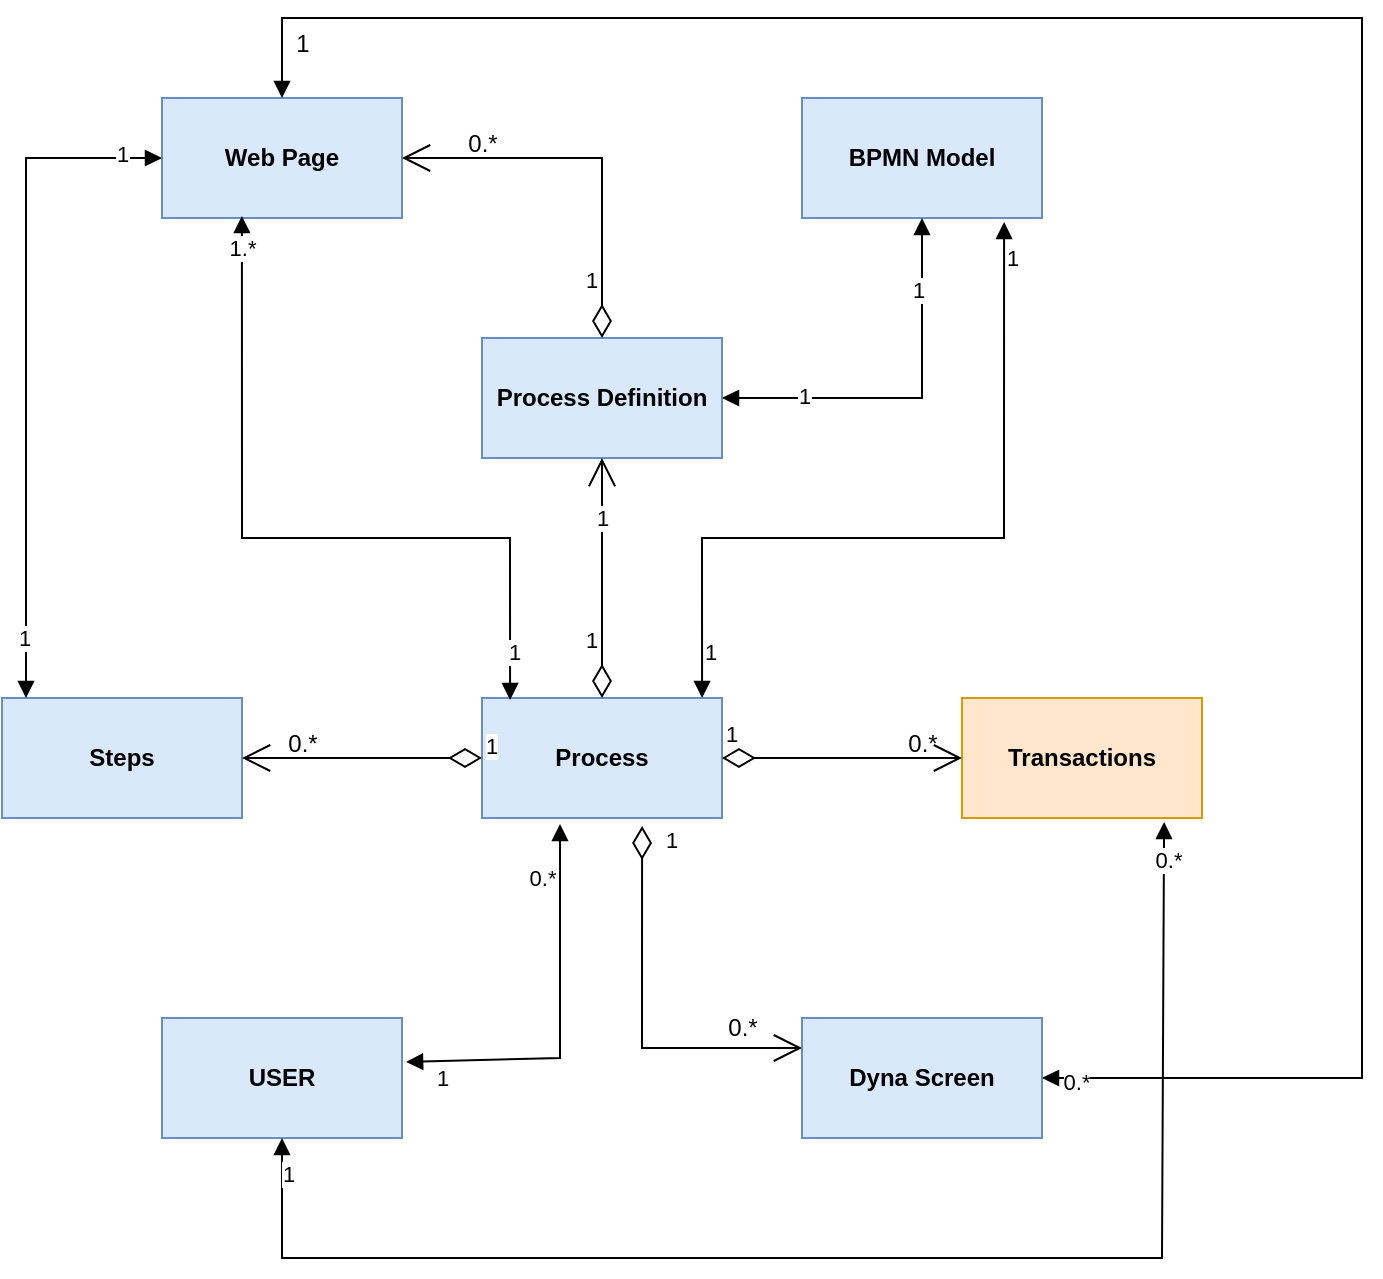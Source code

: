 <mxfile version="22.1.0" type="device">
  <diagram name="Page-1" id="k9UNR40o6eMW8pH5uKdg">
    <mxGraphModel dx="954" dy="1813" grid="1" gridSize="10" guides="1" tooltips="1" connect="1" arrows="1" fold="1" page="1" pageScale="1" pageWidth="827" pageHeight="1169" math="0" shadow="0">
      <root>
        <mxCell id="0" />
        <mxCell id="1" parent="0" />
        <mxCell id="-I0U8ej934PMOTIwb44J-1" value="Process" style="rounded=0;whiteSpace=wrap;html=1;fillColor=#dae8fc;strokeColor=#6c8ebf;fontStyle=1" parent="1" vertex="1">
          <mxGeometry x="320" y="280" width="120" height="60" as="geometry" />
        </mxCell>
        <mxCell id="-I0U8ej934PMOTIwb44J-2" value="Process Definition" style="rounded=0;whiteSpace=wrap;html=1;fillColor=#dae8fc;strokeColor=#6c8ebf;fontStyle=1" parent="1" vertex="1">
          <mxGeometry x="320" y="100" width="120" height="60" as="geometry" />
        </mxCell>
        <mxCell id="-I0U8ej934PMOTIwb44J-3" value="BPMN Model" style="rounded=0;whiteSpace=wrap;html=1;fillColor=#dae8fc;strokeColor=#6c8ebf;fontStyle=1" parent="1" vertex="1">
          <mxGeometry x="480" y="-20" width="120" height="60" as="geometry" />
        </mxCell>
        <mxCell id="-I0U8ej934PMOTIwb44J-4" value="Web Page" style="rounded=0;whiteSpace=wrap;html=1;fillColor=#dae8fc;strokeColor=#6c8ebf;fontStyle=1" parent="1" vertex="1">
          <mxGeometry x="160" y="-20" width="120" height="60" as="geometry" />
        </mxCell>
        <mxCell id="-I0U8ej934PMOTIwb44J-6" value="USER" style="rounded=0;whiteSpace=wrap;html=1;fillColor=#dae8fc;strokeColor=#6c8ebf;fontStyle=1" parent="1" vertex="1">
          <mxGeometry x="160" y="440" width="120" height="60" as="geometry" />
        </mxCell>
        <mxCell id="-I0U8ej934PMOTIwb44J-7" value="Transactions" style="rounded=0;whiteSpace=wrap;html=1;fillColor=#ffe6cc;strokeColor=#d79b00;fontStyle=1" parent="1" vertex="1">
          <mxGeometry x="560" y="280" width="120" height="60" as="geometry" />
        </mxCell>
        <mxCell id="-I0U8ej934PMOTIwb44J-8" value="Steps" style="rounded=0;whiteSpace=wrap;html=1;fillColor=#dae8fc;strokeColor=#6c8ebf;fontStyle=1" parent="1" vertex="1">
          <mxGeometry x="80" y="280" width="120" height="60" as="geometry" />
        </mxCell>
        <mxCell id="-I0U8ej934PMOTIwb44J-9" value="Dyna Screen" style="rounded=0;whiteSpace=wrap;html=1;fillColor=#dae8fc;strokeColor=#6c8ebf;fontStyle=1" parent="1" vertex="1">
          <mxGeometry x="480" y="440" width="120" height="60" as="geometry" />
        </mxCell>
        <mxCell id="-I0U8ej934PMOTIwb44J-14" value="" style="endArrow=block;startArrow=block;endFill=1;startFill=1;html=1;rounded=0;exitX=1.017;exitY=0.367;exitDx=0;exitDy=0;entryX=0.325;entryY=1.05;entryDx=0;entryDy=0;entryPerimeter=0;exitPerimeter=0;" parent="1" source="-I0U8ej934PMOTIwb44J-6" target="-I0U8ej934PMOTIwb44J-1" edge="1">
          <mxGeometry width="160" relative="1" as="geometry">
            <mxPoint x="340" y="270" as="sourcePoint" />
            <mxPoint x="500" y="270" as="targetPoint" />
            <Array as="points">
              <mxPoint x="359" y="460" />
            </Array>
          </mxGeometry>
        </mxCell>
        <mxCell id="-I0U8ej934PMOTIwb44J-15" value="1" style="edgeLabel;html=1;align=center;verticalAlign=middle;resizable=0;points=[];" parent="-I0U8ej934PMOTIwb44J-14" vertex="1" connectable="0">
          <mxGeometry x="-0.566" y="1" relative="1" as="geometry">
            <mxPoint x="-24" y="10" as="offset" />
          </mxGeometry>
        </mxCell>
        <mxCell id="-I0U8ej934PMOTIwb44J-16" value="0.*" style="edgeLabel;html=1;align=center;verticalAlign=middle;resizable=0;points=[];" parent="-I0U8ej934PMOTIwb44J-14" vertex="1" connectable="0">
          <mxGeometry x="0.628" y="2" relative="1" as="geometry">
            <mxPoint x="-7" y="-9" as="offset" />
          </mxGeometry>
        </mxCell>
        <mxCell id="-I0U8ej934PMOTIwb44J-24" value="1" style="endArrow=open;html=1;endSize=12;startArrow=diamondThin;startSize=14;startFill=0;edgeStyle=orthogonalEdgeStyle;align=left;verticalAlign=bottom;rounded=0;exitX=0.667;exitY=1.067;exitDx=0;exitDy=0;exitPerimeter=0;entryX=0;entryY=0.25;entryDx=0;entryDy=0;" parent="1" source="-I0U8ej934PMOTIwb44J-1" target="-I0U8ej934PMOTIwb44J-9" edge="1">
          <mxGeometry x="-0.833" y="10" relative="1" as="geometry">
            <mxPoint x="340" y="260" as="sourcePoint" />
            <mxPoint x="500" y="260" as="targetPoint" />
            <Array as="points">
              <mxPoint x="400" y="455" />
            </Array>
            <mxPoint as="offset" />
          </mxGeometry>
        </mxCell>
        <mxCell id="-I0U8ej934PMOTIwb44J-26" value="1" style="endArrow=open;html=1;endSize=12;startArrow=diamondThin;startSize=14;startFill=0;edgeStyle=orthogonalEdgeStyle;align=left;verticalAlign=bottom;rounded=0;entryX=0;entryY=0.5;entryDx=0;entryDy=0;exitX=1;exitY=0.5;exitDx=0;exitDy=0;" parent="1" source="-I0U8ej934PMOTIwb44J-1" target="-I0U8ej934PMOTIwb44J-7" edge="1">
          <mxGeometry x="-1" y="3" relative="1" as="geometry">
            <mxPoint x="410" y="325" as="sourcePoint" />
            <mxPoint x="530" y="310" as="targetPoint" />
            <Array as="points" />
            <mxPoint as="offset" />
          </mxGeometry>
        </mxCell>
        <mxCell id="-I0U8ej934PMOTIwb44J-27" value="1" style="endArrow=open;html=1;endSize=12;startArrow=diamondThin;startSize=14;startFill=0;edgeStyle=orthogonalEdgeStyle;align=left;verticalAlign=bottom;rounded=0;entryX=1;entryY=0.5;entryDx=0;entryDy=0;exitX=0;exitY=0.5;exitDx=0;exitDy=0;" parent="1" source="-I0U8ej934PMOTIwb44J-1" target="-I0U8ej934PMOTIwb44J-8" edge="1">
          <mxGeometry x="-1" y="3" relative="1" as="geometry">
            <mxPoint x="190" y="360" as="sourcePoint" />
            <mxPoint x="310" y="360" as="targetPoint" />
            <Array as="points" />
            <mxPoint as="offset" />
          </mxGeometry>
        </mxCell>
        <mxCell id="-I0U8ej934PMOTIwb44J-28" value="1" style="endArrow=open;html=1;endSize=12;startArrow=diamondThin;startSize=14;startFill=0;edgeStyle=orthogonalEdgeStyle;align=left;verticalAlign=bottom;rounded=0;exitX=0.5;exitY=0;exitDx=0;exitDy=0;entryX=0.5;entryY=1;entryDx=0;entryDy=0;" parent="1" source="-I0U8ej934PMOTIwb44J-1" target="-I0U8ej934PMOTIwb44J-2" edge="1">
          <mxGeometry x="-0.667" y="10" relative="1" as="geometry">
            <mxPoint x="560" y="170" as="sourcePoint" />
            <mxPoint x="414" y="230" as="targetPoint" />
            <mxPoint as="offset" />
          </mxGeometry>
        </mxCell>
        <mxCell id="-I0U8ej934PMOTIwb44J-29" value="1" style="edgeLabel;html=1;align=center;verticalAlign=middle;resizable=0;points=[];" parent="-I0U8ej934PMOTIwb44J-28" vertex="1" connectable="0">
          <mxGeometry x="0.386" y="1" relative="1" as="geometry">
            <mxPoint x="1" y="-7" as="offset" />
          </mxGeometry>
        </mxCell>
        <mxCell id="-I0U8ej934PMOTIwb44J-30" value="" style="endArrow=block;startArrow=block;endFill=1;startFill=1;html=1;rounded=0;entryX=0;entryY=0.5;entryDx=0;entryDy=0;exitX=0.1;exitY=0;exitDx=0;exitDy=0;exitPerimeter=0;" parent="1" source="-I0U8ej934PMOTIwb44J-8" target="-I0U8ej934PMOTIwb44J-4" edge="1">
          <mxGeometry width="160" relative="1" as="geometry">
            <mxPoint x="60" y="300" as="sourcePoint" />
            <mxPoint x="60" as="targetPoint" />
            <Array as="points">
              <mxPoint x="92" y="150" />
              <mxPoint x="92" y="10" />
            </Array>
          </mxGeometry>
        </mxCell>
        <mxCell id="-I0U8ej934PMOTIwb44J-31" value="1" style="edgeLabel;html=1;align=center;verticalAlign=middle;resizable=0;points=[];" parent="-I0U8ej934PMOTIwb44J-30" vertex="1" connectable="0">
          <mxGeometry x="-0.566" y="1" relative="1" as="geometry">
            <mxPoint y="43" as="offset" />
          </mxGeometry>
        </mxCell>
        <mxCell id="-I0U8ej934PMOTIwb44J-32" value="1" style="edgeLabel;html=1;align=center;verticalAlign=middle;resizable=0;points=[];" parent="-I0U8ej934PMOTIwb44J-30" vertex="1" connectable="0">
          <mxGeometry x="0.628" y="2" relative="1" as="geometry">
            <mxPoint x="43" as="offset" />
          </mxGeometry>
        </mxCell>
        <mxCell id="-I0U8ej934PMOTIwb44J-34" value="" style="endArrow=block;startArrow=block;endFill=1;startFill=1;html=1;rounded=0;entryX=0.5;entryY=1;entryDx=0;entryDy=0;exitX=1;exitY=0.5;exitDx=0;exitDy=0;" parent="1" source="-I0U8ej934PMOTIwb44J-2" target="-I0U8ej934PMOTIwb44J-3" edge="1">
          <mxGeometry width="160" relative="1" as="geometry">
            <mxPoint x="440" y="130" as="sourcePoint" />
            <mxPoint x="369" y="353" as="targetPoint" />
            <Array as="points">
              <mxPoint x="540" y="130" />
            </Array>
          </mxGeometry>
        </mxCell>
        <mxCell id="-I0U8ej934PMOTIwb44J-35" value="1" style="edgeLabel;html=1;align=center;verticalAlign=middle;resizable=0;points=[];" parent="-I0U8ej934PMOTIwb44J-34" vertex="1" connectable="0">
          <mxGeometry x="-0.566" y="1" relative="1" as="geometry">
            <mxPoint as="offset" />
          </mxGeometry>
        </mxCell>
        <mxCell id="-I0U8ej934PMOTIwb44J-36" value="1" style="edgeLabel;html=1;align=center;verticalAlign=middle;resizable=0;points=[];" parent="-I0U8ej934PMOTIwb44J-34" vertex="1" connectable="0">
          <mxGeometry x="0.628" y="2" relative="1" as="geometry">
            <mxPoint as="offset" />
          </mxGeometry>
        </mxCell>
        <mxCell id="-I0U8ej934PMOTIwb44J-37" value="1" style="endArrow=open;html=1;endSize=12;startArrow=diamondThin;startSize=14;startFill=0;edgeStyle=orthogonalEdgeStyle;align=left;verticalAlign=bottom;rounded=0;exitX=0.5;exitY=0;exitDx=0;exitDy=0;entryX=1;entryY=0.5;entryDx=0;entryDy=0;" parent="1" source="-I0U8ej934PMOTIwb44J-2" target="-I0U8ej934PMOTIwb44J-4" edge="1">
          <mxGeometry x="-0.789" y="10" relative="1" as="geometry">
            <mxPoint x="360" y="80" as="sourcePoint" />
            <mxPoint x="360" y="-20" as="targetPoint" />
            <mxPoint as="offset" />
          </mxGeometry>
        </mxCell>
        <mxCell id="-I0U8ej934PMOTIwb44J-39" value="0.*" style="text;html=1;align=center;verticalAlign=middle;resizable=0;points=[];autosize=1;strokeColor=none;fillColor=none;" parent="1" vertex="1">
          <mxGeometry x="300" y="-12" width="40" height="30" as="geometry" />
        </mxCell>
        <mxCell id="-I0U8ej934PMOTIwb44J-40" value="0.*&lt;br&gt;" style="text;html=1;align=center;verticalAlign=middle;resizable=0;points=[];autosize=1;strokeColor=none;fillColor=none;" parent="1" vertex="1">
          <mxGeometry x="430" y="430" width="40" height="30" as="geometry" />
        </mxCell>
        <mxCell id="-I0U8ej934PMOTIwb44J-41" value="0.*" style="text;html=1;align=center;verticalAlign=middle;resizable=0;points=[];autosize=1;strokeColor=none;fillColor=none;" parent="1" vertex="1">
          <mxGeometry x="520" y="288" width="40" height="30" as="geometry" />
        </mxCell>
        <mxCell id="-I0U8ej934PMOTIwb44J-42" value="0.*" style="text;html=1;align=center;verticalAlign=middle;resizable=0;points=[];autosize=1;strokeColor=none;fillColor=none;" parent="1" vertex="1">
          <mxGeometry x="210" y="288" width="40" height="30" as="geometry" />
        </mxCell>
        <mxCell id="-I0U8ej934PMOTIwb44J-44" value="" style="endArrow=block;startArrow=block;endFill=1;startFill=1;html=1;rounded=0;exitX=0.917;exitY=0;exitDx=0;exitDy=0;exitPerimeter=0;entryX=0.842;entryY=1.033;entryDx=0;entryDy=0;entryPerimeter=0;" parent="1" source="-I0U8ej934PMOTIwb44J-1" target="-I0U8ej934PMOTIwb44J-3" edge="1">
          <mxGeometry width="160" relative="1" as="geometry">
            <mxPoint x="430" y="270" as="sourcePoint" />
            <mxPoint x="500" y="260" as="targetPoint" />
            <Array as="points">
              <mxPoint x="430" y="200" />
              <mxPoint x="581" y="200" />
            </Array>
          </mxGeometry>
        </mxCell>
        <mxCell id="-I0U8ej934PMOTIwb44J-53" value="1" style="edgeLabel;html=1;align=center;verticalAlign=middle;resizable=0;points=[];" parent="-I0U8ej934PMOTIwb44J-44" vertex="1" connectable="0">
          <mxGeometry x="0.907" y="-4" relative="1" as="geometry">
            <mxPoint as="offset" />
          </mxGeometry>
        </mxCell>
        <mxCell id="-I0U8ej934PMOTIwb44J-54" value="1" style="edgeLabel;html=1;align=center;verticalAlign=middle;resizable=0;points=[];" parent="-I0U8ej934PMOTIwb44J-44" vertex="1" connectable="0">
          <mxGeometry x="-0.882" y="-4" relative="1" as="geometry">
            <mxPoint as="offset" />
          </mxGeometry>
        </mxCell>
        <mxCell id="-I0U8ej934PMOTIwb44J-45" value="" style="endArrow=block;startArrow=block;endFill=1;startFill=1;html=1;rounded=0;exitX=0.5;exitY=1;exitDx=0;exitDy=0;entryX=0.842;entryY=1.033;entryDx=0;entryDy=0;entryPerimeter=0;" parent="1" source="-I0U8ej934PMOTIwb44J-6" target="-I0U8ej934PMOTIwb44J-7" edge="1">
          <mxGeometry width="160" relative="1" as="geometry">
            <mxPoint x="230" y="560" as="sourcePoint" />
            <mxPoint x="660" y="390" as="targetPoint" />
            <Array as="points">
              <mxPoint x="220" y="560" />
              <mxPoint x="660" y="560" />
            </Array>
          </mxGeometry>
        </mxCell>
        <mxCell id="-I0U8ej934PMOTIwb44J-51" value="1" style="edgeLabel;html=1;align=center;verticalAlign=middle;resizable=0;points=[];" parent="-I0U8ej934PMOTIwb44J-45" vertex="1" connectable="0">
          <mxGeometry x="-0.95" y="3" relative="1" as="geometry">
            <mxPoint as="offset" />
          </mxGeometry>
        </mxCell>
        <mxCell id="-I0U8ej934PMOTIwb44J-52" value="0.*" style="edgeLabel;html=1;align=center;verticalAlign=middle;resizable=0;points=[];" parent="-I0U8ej934PMOTIwb44J-45" vertex="1" connectable="0">
          <mxGeometry x="0.947" y="-2" relative="1" as="geometry">
            <mxPoint as="offset" />
          </mxGeometry>
        </mxCell>
        <mxCell id="-I0U8ej934PMOTIwb44J-46" value="" style="endArrow=block;startArrow=block;endFill=1;startFill=1;html=1;rounded=0;exitX=0.333;exitY=0.983;exitDx=0;exitDy=0;exitPerimeter=0;entryX=0.117;entryY=0.017;entryDx=0;entryDy=0;entryPerimeter=0;" parent="1" source="-I0U8ej934PMOTIwb44J-4" target="-I0U8ej934PMOTIwb44J-1" edge="1">
          <mxGeometry width="160" relative="1" as="geometry">
            <mxPoint x="340" y="260" as="sourcePoint" />
            <mxPoint x="500" y="260" as="targetPoint" />
            <Array as="points">
              <mxPoint x="200" y="200" />
              <mxPoint x="334" y="200" />
            </Array>
          </mxGeometry>
        </mxCell>
        <mxCell id="-I0U8ej934PMOTIwb44J-55" value="1.*" style="edgeLabel;html=1;align=center;verticalAlign=middle;resizable=0;points=[];" parent="-I0U8ej934PMOTIwb44J-46" vertex="1" connectable="0">
          <mxGeometry x="-0.915" relative="1" as="geometry">
            <mxPoint as="offset" />
          </mxGeometry>
        </mxCell>
        <mxCell id="-I0U8ej934PMOTIwb44J-56" value="1" style="edgeLabel;html=1;align=center;verticalAlign=middle;resizable=0;points=[];" parent="-I0U8ej934PMOTIwb44J-46" vertex="1" connectable="0">
          <mxGeometry x="0.872" y="2" relative="1" as="geometry">
            <mxPoint as="offset" />
          </mxGeometry>
        </mxCell>
        <mxCell id="-I0U8ej934PMOTIwb44J-47" value="" style="endArrow=block;startArrow=block;endFill=1;startFill=1;html=1;rounded=0;exitX=0.5;exitY=0;exitDx=0;exitDy=0;entryX=1;entryY=0.5;entryDx=0;entryDy=0;" parent="1" source="-I0U8ej934PMOTIwb44J-4" target="-I0U8ej934PMOTIwb44J-9" edge="1">
          <mxGeometry width="160" relative="1" as="geometry">
            <mxPoint x="220" y="-50" as="sourcePoint" />
            <mxPoint x="760" y="460" as="targetPoint" />
            <Array as="points">
              <mxPoint x="220" y="-60" />
              <mxPoint x="760" y="-60" />
              <mxPoint x="760" y="130" />
              <mxPoint x="760" y="470" />
            </Array>
          </mxGeometry>
        </mxCell>
        <mxCell id="-I0U8ej934PMOTIwb44J-50" value="0.*" style="edgeLabel;html=1;align=center;verticalAlign=middle;resizable=0;points=[];" parent="-I0U8ej934PMOTIwb44J-47" vertex="1" connectable="0">
          <mxGeometry x="0.973" y="2" relative="1" as="geometry">
            <mxPoint as="offset" />
          </mxGeometry>
        </mxCell>
        <mxCell id="-I0U8ej934PMOTIwb44J-49" value="1" style="text;html=1;align=center;verticalAlign=middle;resizable=0;points=[];autosize=1;strokeColor=none;fillColor=none;" parent="1" vertex="1">
          <mxGeometry x="215" y="-62" width="30" height="30" as="geometry" />
        </mxCell>
      </root>
    </mxGraphModel>
  </diagram>
</mxfile>
